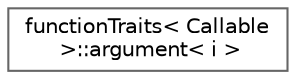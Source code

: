 digraph "类继承关系图"
{
 // LATEX_PDF_SIZE
  bgcolor="transparent";
  edge [fontname=Helvetica,fontsize=10,labelfontname=Helvetica,labelfontsize=10];
  node [fontname=Helvetica,fontsize=10,shape=box,height=0.2,width=0.4];
  rankdir="LR";
  Node0 [id="Node000000",label="functionTraits\< Callable\l \>::argument\< i \>",height=0.2,width=0.4,color="grey40", fillcolor="white", style="filled",URL="$struct_async_1_1function_traits_1_1argument.html",tooltip=" "];
}
